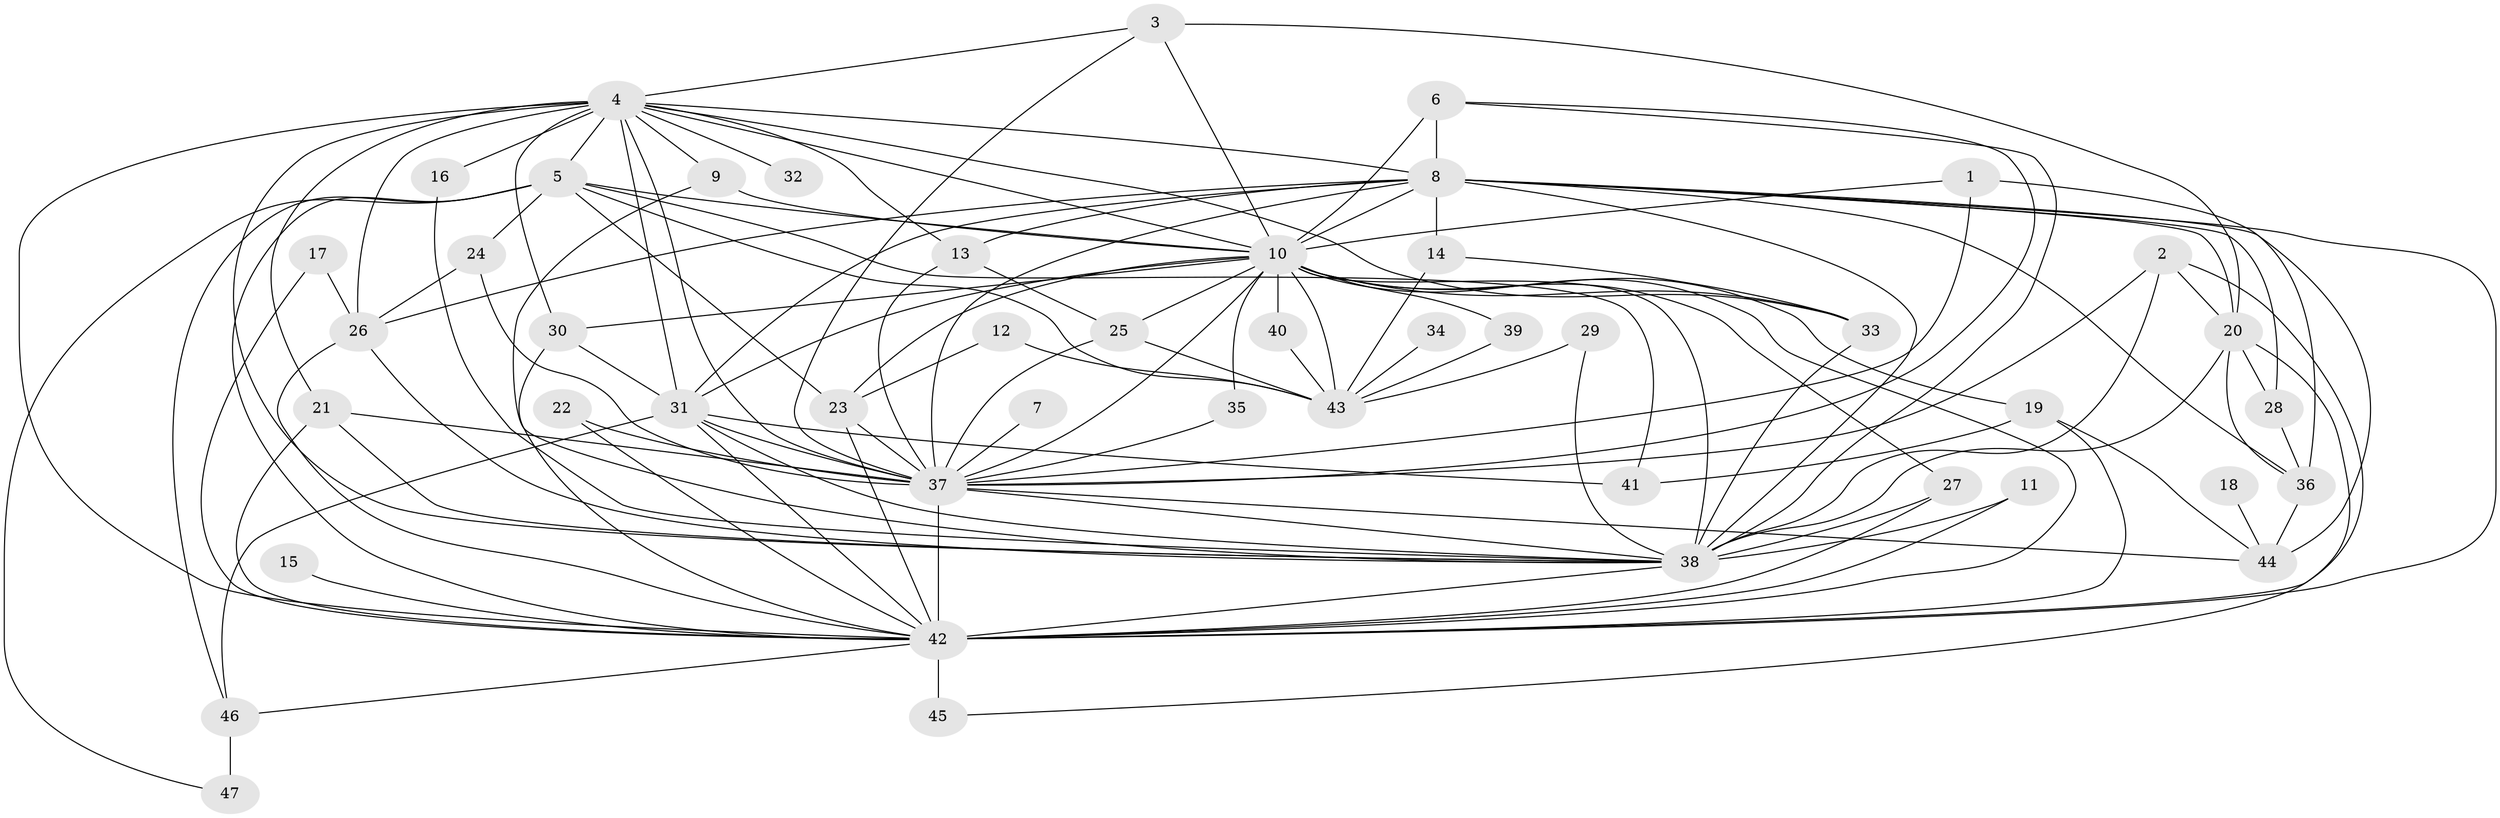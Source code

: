 // original degree distribution, {17: 0.034482758620689655, 18: 0.008620689655172414, 33: 0.008620689655172414, 19: 0.008620689655172414, 23: 0.017241379310344827, 28: 0.008620689655172414, 3: 0.25, 2: 0.49137931034482757, 4: 0.09482758620689655, 6: 0.017241379310344827, 5: 0.034482758620689655, 7: 0.017241379310344827, 11: 0.008620689655172414}
// Generated by graph-tools (version 1.1) at 2025/36/03/04/25 23:36:15]
// undirected, 47 vertices, 125 edges
graph export_dot {
  node [color=gray90,style=filled];
  1;
  2;
  3;
  4;
  5;
  6;
  7;
  8;
  9;
  10;
  11;
  12;
  13;
  14;
  15;
  16;
  17;
  18;
  19;
  20;
  21;
  22;
  23;
  24;
  25;
  26;
  27;
  28;
  29;
  30;
  31;
  32;
  33;
  34;
  35;
  36;
  37;
  38;
  39;
  40;
  41;
  42;
  43;
  44;
  45;
  46;
  47;
  1 -- 10 [weight=1.0];
  1 -- 36 [weight=1.0];
  1 -- 37 [weight=1.0];
  2 -- 20 [weight=1.0];
  2 -- 37 [weight=1.0];
  2 -- 38 [weight=1.0];
  2 -- 42 [weight=1.0];
  3 -- 4 [weight=1.0];
  3 -- 10 [weight=1.0];
  3 -- 20 [weight=1.0];
  3 -- 37 [weight=1.0];
  4 -- 5 [weight=1.0];
  4 -- 8 [weight=2.0];
  4 -- 9 [weight=1.0];
  4 -- 10 [weight=4.0];
  4 -- 13 [weight=2.0];
  4 -- 16 [weight=2.0];
  4 -- 21 [weight=1.0];
  4 -- 26 [weight=1.0];
  4 -- 30 [weight=1.0];
  4 -- 31 [weight=4.0];
  4 -- 32 [weight=3.0];
  4 -- 33 [weight=1.0];
  4 -- 37 [weight=2.0];
  4 -- 38 [weight=4.0];
  4 -- 42 [weight=3.0];
  5 -- 10 [weight=1.0];
  5 -- 23 [weight=1.0];
  5 -- 24 [weight=1.0];
  5 -- 41 [weight=1.0];
  5 -- 42 [weight=2.0];
  5 -- 43 [weight=1.0];
  5 -- 46 [weight=1.0];
  5 -- 47 [weight=1.0];
  6 -- 8 [weight=1.0];
  6 -- 10 [weight=2.0];
  6 -- 37 [weight=1.0];
  6 -- 38 [weight=1.0];
  7 -- 37 [weight=2.0];
  8 -- 10 [weight=2.0];
  8 -- 13 [weight=1.0];
  8 -- 14 [weight=1.0];
  8 -- 20 [weight=1.0];
  8 -- 26 [weight=2.0];
  8 -- 28 [weight=1.0];
  8 -- 31 [weight=1.0];
  8 -- 36 [weight=1.0];
  8 -- 37 [weight=3.0];
  8 -- 38 [weight=3.0];
  8 -- 42 [weight=2.0];
  8 -- 44 [weight=2.0];
  9 -- 10 [weight=1.0];
  9 -- 38 [weight=1.0];
  10 -- 19 [weight=1.0];
  10 -- 23 [weight=1.0];
  10 -- 25 [weight=2.0];
  10 -- 27 [weight=1.0];
  10 -- 30 [weight=1.0];
  10 -- 31 [weight=2.0];
  10 -- 33 [weight=2.0];
  10 -- 35 [weight=1.0];
  10 -- 37 [weight=3.0];
  10 -- 38 [weight=6.0];
  10 -- 39 [weight=1.0];
  10 -- 40 [weight=3.0];
  10 -- 42 [weight=3.0];
  10 -- 43 [weight=1.0];
  11 -- 38 [weight=2.0];
  11 -- 42 [weight=1.0];
  12 -- 23 [weight=1.0];
  12 -- 43 [weight=1.0];
  13 -- 25 [weight=1.0];
  13 -- 37 [weight=1.0];
  14 -- 33 [weight=1.0];
  14 -- 43 [weight=1.0];
  15 -- 42 [weight=1.0];
  16 -- 38 [weight=1.0];
  17 -- 26 [weight=1.0];
  17 -- 42 [weight=1.0];
  18 -- 44 [weight=1.0];
  19 -- 41 [weight=1.0];
  19 -- 42 [weight=1.0];
  19 -- 44 [weight=1.0];
  20 -- 28 [weight=1.0];
  20 -- 36 [weight=1.0];
  20 -- 38 [weight=1.0];
  20 -- 45 [weight=1.0];
  21 -- 37 [weight=2.0];
  21 -- 38 [weight=1.0];
  21 -- 42 [weight=1.0];
  22 -- 37 [weight=1.0];
  22 -- 42 [weight=1.0];
  23 -- 37 [weight=1.0];
  23 -- 42 [weight=1.0];
  24 -- 26 [weight=1.0];
  24 -- 37 [weight=1.0];
  25 -- 37 [weight=1.0];
  25 -- 43 [weight=1.0];
  26 -- 38 [weight=1.0];
  26 -- 42 [weight=1.0];
  27 -- 38 [weight=1.0];
  27 -- 42 [weight=2.0];
  28 -- 36 [weight=1.0];
  29 -- 38 [weight=1.0];
  29 -- 43 [weight=1.0];
  30 -- 31 [weight=1.0];
  30 -- 42 [weight=1.0];
  31 -- 37 [weight=1.0];
  31 -- 38 [weight=3.0];
  31 -- 41 [weight=1.0];
  31 -- 42 [weight=1.0];
  31 -- 46 [weight=3.0];
  33 -- 38 [weight=2.0];
  34 -- 43 [weight=1.0];
  35 -- 37 [weight=1.0];
  36 -- 44 [weight=1.0];
  37 -- 38 [weight=2.0];
  37 -- 42 [weight=2.0];
  37 -- 44 [weight=1.0];
  38 -- 42 [weight=2.0];
  39 -- 43 [weight=1.0];
  40 -- 43 [weight=1.0];
  42 -- 45 [weight=2.0];
  42 -- 46 [weight=1.0];
  46 -- 47 [weight=2.0];
}
